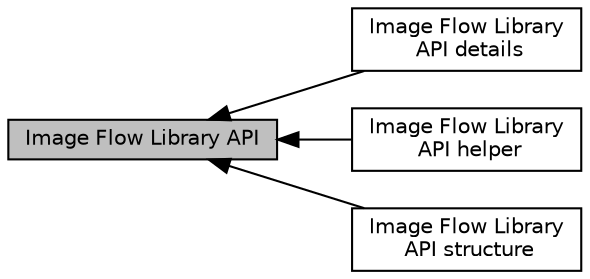 digraph "Image Flow Library API"
{
  bgcolor="transparent";
  edge [fontname="Helvetica",fontsize="10",labelfontname="Helvetica",labelfontsize="10"];
  node [fontname="Helvetica",fontsize="10",shape=box];
  rankdir=LR;
  Node1 [label="Image Flow Library API",height=0.2,width=0.4,color="black", fillcolor="grey75", style="filled", fontcolor="black",tooltip="Image Flow Library APIs, in file img_flow_api.h."];
  Node2 [label="Image Flow Library\l API details",height=0.2,width=0.4,color="black",URL="$df/d39/group__img__flow-api-details.html",tooltip="Image Flow Library APIs, in file img_flow_api.h."];
  Node4 [label="Image Flow Library\l API helper",height=0.2,width=0.4,color="black",URL="$d4/de3/group__img__flow-api__helper.html",tooltip="Image Flow Library Helper, in file img_flow_api.h and img_struct_arch.h."];
  Node3 [label="Image Flow Library\l API structure",height=0.2,width=0.4,color="black",URL="$dd/d16/group__img__flow-api__struct.html",tooltip="Image Flow Library structures, in file img_flow_api.h."];
  Node1->Node2 [shape=plaintext, dir="back", style="solid"];
  Node1->Node3 [shape=plaintext, dir="back", style="solid"];
  Node1->Node4 [shape=plaintext, dir="back", style="solid"];
}
